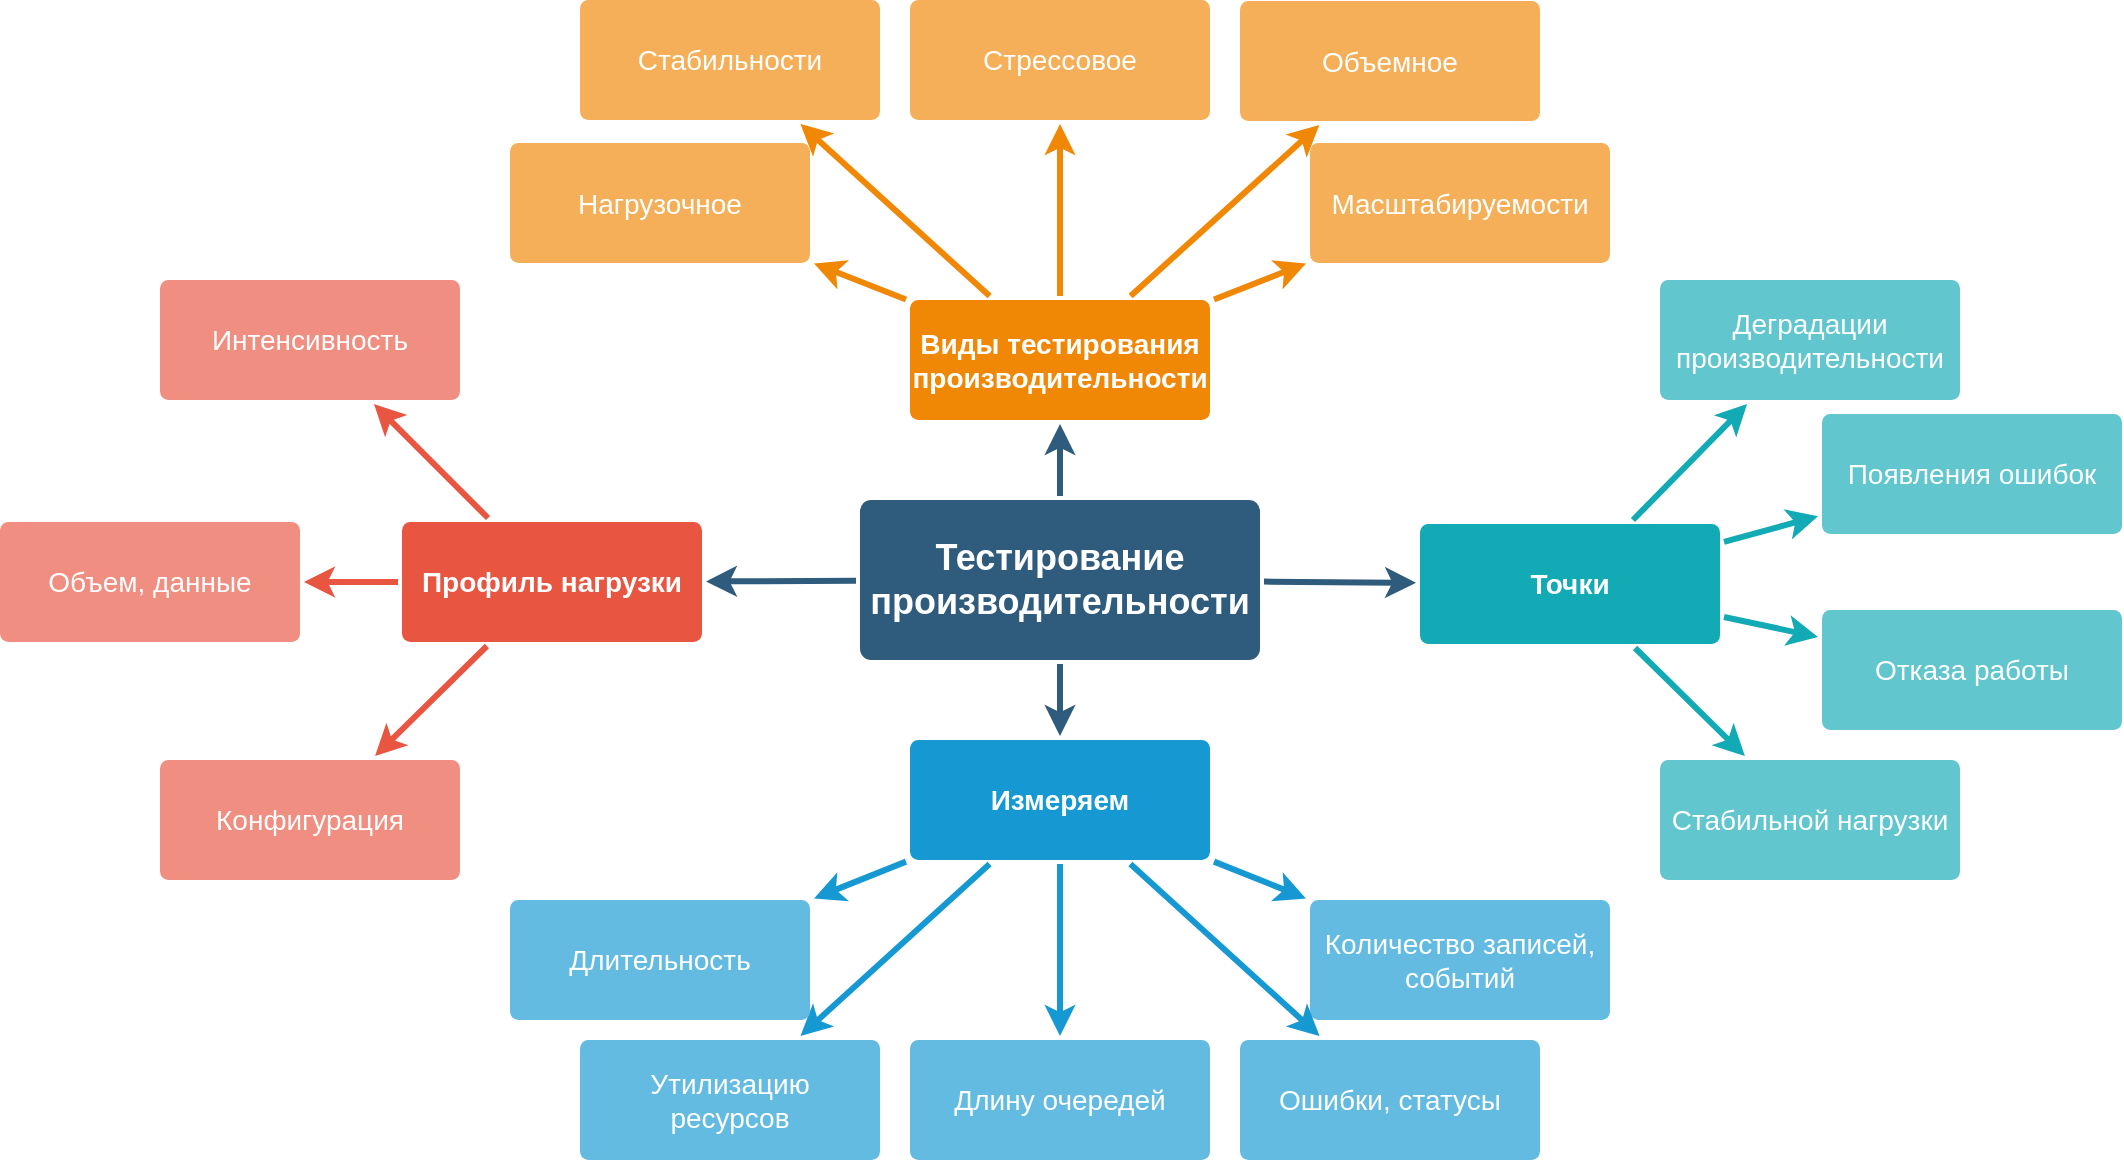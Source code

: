 <mxfile version="10.6.1" type="device"><diagram id="6a731a19-8d31-9384-78a2-239565b7b9f0" name="Page-1"><mxGraphModel dx="1640" dy="896" grid="1" gridSize="10" guides="1" tooltips="1" connect="1" arrows="1" fold="1" page="1" pageScale="1" pageWidth="1169" pageHeight="827" background="#ffffff" math="0" shadow="0"><root><mxCell id="0"/><mxCell id="1" parent="0"/><mxCell id="1745" value="" style="edgeStyle=none;rounded=0;jumpStyle=none;html=1;shadow=0;labelBackgroundColor=none;startArrow=none;startFill=0;endArrow=classic;endFill=1;jettySize=auto;orthogonalLoop=1;strokeColor=#2F5B7C;strokeWidth=3;fontFamily=Helvetica;fontSize=16;fontColor=#23445D;spacing=5;" parent="1" source="1749" target="1764" edge="1"><mxGeometry relative="1" as="geometry"/></mxCell><mxCell id="1746" value="" style="edgeStyle=none;rounded=0;jumpStyle=none;html=1;shadow=0;labelBackgroundColor=none;startArrow=none;startFill=0;endArrow=classic;endFill=1;jettySize=auto;orthogonalLoop=1;strokeColor=#2F5B7C;strokeWidth=3;fontFamily=Helvetica;fontSize=16;fontColor=#23445D;spacing=5;" parent="1" source="1749" target="1771" edge="1"><mxGeometry relative="1" as="geometry"/></mxCell><mxCell id="1747" value="" style="edgeStyle=none;rounded=0;jumpStyle=none;html=1;shadow=0;labelBackgroundColor=none;startArrow=none;startFill=0;endArrow=classic;endFill=1;jettySize=auto;orthogonalLoop=1;strokeColor=#2F5B7C;strokeWidth=3;fontFamily=Helvetica;fontSize=16;fontColor=#23445D;spacing=5;" parent="1" source="1749" target="1760" edge="1"><mxGeometry relative="1" as="geometry"/></mxCell><mxCell id="1748" value="" style="edgeStyle=none;rounded=0;jumpStyle=none;html=1;shadow=0;labelBackgroundColor=none;startArrow=none;startFill=0;endArrow=classic;endFill=1;jettySize=auto;orthogonalLoop=1;strokeColor=#2F5B7C;strokeWidth=3;fontFamily=Helvetica;fontSize=16;fontColor=#23445D;spacing=5;" parent="1" source="1749" target="1753" edge="1"><mxGeometry relative="1" as="geometry"/></mxCell><mxCell id="1749" value="Тестирование производительности" style="rounded=1;whiteSpace=wrap;html=1;shadow=0;labelBackgroundColor=none;strokeColor=none;strokeWidth=3;fillColor=#2F5B7C;fontFamily=Helvetica;fontSize=18;fontColor=#FFFFFF;align=center;fontStyle=1;spacing=5;arcSize=7;perimeterSpacing=2;" parent="1" vertex="1"><mxGeometry x="480" y="360" width="200" height="80" as="geometry"/></mxCell><mxCell id="REgTs0ihmnNM-v0ZFbmJ-1795" value="" style="group" vertex="1" connectable="0" parent="1"><mxGeometry x="305" y="480" width="550" height="210" as="geometry"/></mxCell><mxCell id="1760" value="Измеряем" style="rounded=1;whiteSpace=wrap;html=1;shadow=0;labelBackgroundColor=none;strokeColor=none;strokeWidth=3;fillColor=#1699d3;fontFamily=Helvetica;fontSize=14;fontColor=#FFFFFF;align=center;spacing=5;fontStyle=1;arcSize=7;perimeterSpacing=2;" parent="REgTs0ihmnNM-v0ZFbmJ-1795" vertex="1"><mxGeometry x="200" width="150" height="60" as="geometry"/></mxCell><mxCell id="1761" value="Количество записей, событий" style="rounded=1;whiteSpace=wrap;html=1;shadow=0;labelBackgroundColor=none;strokeColor=none;strokeWidth=3;fillColor=#64bbe2;fontFamily=Helvetica;fontSize=14;fontColor=#FFFFFF;align=center;spacing=5;arcSize=7;perimeterSpacing=2;" parent="REgTs0ihmnNM-v0ZFbmJ-1795" vertex="1"><mxGeometry x="400" y="80" width="150" height="60" as="geometry"/></mxCell><mxCell id="1759" value="" style="edgeStyle=none;rounded=0;jumpStyle=none;html=1;shadow=0;labelBackgroundColor=none;startArrow=none;startFill=0;endArrow=classic;endFill=1;jettySize=auto;orthogonalLoop=1;strokeColor=#1699D3;strokeWidth=3;fontFamily=Helvetica;fontSize=14;fontColor=#FFFFFF;spacing=5;" parent="REgTs0ihmnNM-v0ZFbmJ-1795" source="1760" target="1761" edge="1"><mxGeometry relative="1" as="geometry"/></mxCell><mxCell id="1762" value="Утилизацию ресурсов" style="rounded=1;whiteSpace=wrap;html=1;shadow=0;labelBackgroundColor=none;strokeColor=none;strokeWidth=3;fillColor=#64bbe2;fontFamily=Helvetica;fontSize=14;fontColor=#FFFFFF;align=center;spacing=5;arcSize=7;perimeterSpacing=2;" parent="REgTs0ihmnNM-v0ZFbmJ-1795" vertex="1"><mxGeometry x="35" y="150" width="150" height="60" as="geometry"/></mxCell><mxCell id="1758" value="" style="edgeStyle=none;rounded=0;jumpStyle=none;html=1;shadow=0;labelBackgroundColor=none;startArrow=none;startFill=0;endArrow=classic;endFill=1;jettySize=auto;orthogonalLoop=1;strokeColor=#1699D3;strokeWidth=3;fontFamily=Helvetica;fontSize=14;fontColor=#FFFFFF;spacing=5;" parent="REgTs0ihmnNM-v0ZFbmJ-1795" source="1760" target="1762" edge="1"><mxGeometry relative="1" as="geometry"/></mxCell><mxCell id="1763" value="Длительность" style="rounded=1;whiteSpace=wrap;html=1;shadow=0;labelBackgroundColor=none;strokeColor=none;strokeWidth=3;fillColor=#64bbe2;fontFamily=Helvetica;fontSize=14;fontColor=#FFFFFF;align=center;spacing=5;arcSize=7;perimeterSpacing=2;" parent="REgTs0ihmnNM-v0ZFbmJ-1795" vertex="1"><mxGeometry y="80" width="150" height="60" as="geometry"/></mxCell><mxCell id="1757" value="" style="edgeStyle=none;rounded=0;jumpStyle=none;html=1;shadow=0;labelBackgroundColor=none;startArrow=none;startFill=0;endArrow=classic;endFill=1;jettySize=auto;orthogonalLoop=1;strokeColor=#1699D3;strokeWidth=3;fontFamily=Helvetica;fontSize=14;fontColor=#FFFFFF;spacing=5;" parent="REgTs0ihmnNM-v0ZFbmJ-1795" source="1760" target="1763" edge="1"><mxGeometry relative="1" as="geometry"/></mxCell><mxCell id="REgTs0ihmnNM-v0ZFbmJ-1784" value="Длину очередей" style="rounded=1;whiteSpace=wrap;html=1;shadow=0;labelBackgroundColor=none;strokeColor=none;strokeWidth=3;fillColor=#64bbe2;fontFamily=Helvetica;fontSize=14;fontColor=#FFFFFF;align=center;spacing=5;arcSize=7;perimeterSpacing=2;" vertex="1" parent="REgTs0ihmnNM-v0ZFbmJ-1795"><mxGeometry x="200" y="150" width="150" height="60" as="geometry"/></mxCell><mxCell id="REgTs0ihmnNM-v0ZFbmJ-1785" style="edgeStyle=none;rounded=0;orthogonalLoop=1;jettySize=auto;html=1;strokeColor=#1699D3;strokeWidth=3;fontSize=14;" edge="1" parent="REgTs0ihmnNM-v0ZFbmJ-1795" source="1760" target="REgTs0ihmnNM-v0ZFbmJ-1784"><mxGeometry relative="1" as="geometry"/></mxCell><mxCell id="REgTs0ihmnNM-v0ZFbmJ-1786" value="Ошибки, статусы" style="rounded=1;whiteSpace=wrap;html=1;shadow=0;labelBackgroundColor=none;strokeColor=none;strokeWidth=3;fillColor=#64bbe2;fontFamily=Helvetica;fontSize=14;fontColor=#FFFFFF;align=center;spacing=5;arcSize=7;perimeterSpacing=2;" vertex="1" parent="REgTs0ihmnNM-v0ZFbmJ-1795"><mxGeometry x="365" y="150" width="150" height="60" as="geometry"/></mxCell><mxCell id="REgTs0ihmnNM-v0ZFbmJ-1787" style="edgeStyle=none;rounded=0;orthogonalLoop=1;jettySize=auto;html=1;strokeColor=#1699D3;strokeWidth=3;fontSize=14;" edge="1" parent="REgTs0ihmnNM-v0ZFbmJ-1795" source="1760" target="REgTs0ihmnNM-v0ZFbmJ-1786"><mxGeometry relative="1" as="geometry"/></mxCell><mxCell id="REgTs0ihmnNM-v0ZFbmJ-1800" value="" style="group" vertex="1" connectable="0" parent="1"><mxGeometry x="305" y="110" width="550" height="210" as="geometry"/></mxCell><mxCell id="1764" value="Виды тестирования производительности" style="rounded=1;whiteSpace=wrap;html=1;shadow=0;labelBackgroundColor=none;strokeColor=none;strokeWidth=3;fillColor=#F08705;fontFamily=Helvetica;fontSize=14;fontColor=#FFFFFF;align=center;spacing=5;fontStyle=1;arcSize=7;perimeterSpacing=2;" parent="REgTs0ihmnNM-v0ZFbmJ-1800" vertex="1"><mxGeometry x="200" y="150" width="150" height="60" as="geometry"/></mxCell><mxCell id="1765" value="Стрессовое&lt;br&gt;" style="rounded=1;whiteSpace=wrap;html=1;shadow=0;labelBackgroundColor=none;strokeColor=none;strokeWidth=3;fillColor=#f5af58;fontFamily=Helvetica;fontSize=14;fontColor=#FFFFFF;align=center;spacing=5;arcSize=7;perimeterSpacing=2;" parent="REgTs0ihmnNM-v0ZFbmJ-1800" vertex="1"><mxGeometry x="200" width="150" height="60" as="geometry"/></mxCell><mxCell id="1766" value="" style="edgeStyle=none;rounded=0;jumpStyle=none;html=1;shadow=0;labelBackgroundColor=none;startArrow=none;startFill=0;endArrow=classic;endFill=1;jettySize=auto;orthogonalLoop=1;strokeColor=#F08705;strokeWidth=3;fontFamily=Helvetica;fontSize=14;fontColor=#FFFFFF;spacing=5;" parent="REgTs0ihmnNM-v0ZFbmJ-1800" source="1764" target="1765" edge="1"><mxGeometry relative="1" as="geometry"/></mxCell><mxCell id="1767" value="Стабильности" style="rounded=1;whiteSpace=wrap;html=1;shadow=0;labelBackgroundColor=none;strokeColor=none;strokeWidth=3;fillColor=#f5af58;fontFamily=Helvetica;fontSize=14;fontColor=#FFFFFF;align=center;spacing=5;arcSize=7;perimeterSpacing=2;" parent="REgTs0ihmnNM-v0ZFbmJ-1800" vertex="1"><mxGeometry x="35" width="150" height="60" as="geometry"/></mxCell><mxCell id="1768" value="" style="edgeStyle=none;rounded=0;jumpStyle=none;html=1;shadow=0;labelBackgroundColor=none;startArrow=none;startFill=0;endArrow=classic;endFill=1;jettySize=auto;orthogonalLoop=1;strokeColor=#F08705;strokeWidth=3;fontFamily=Helvetica;fontSize=14;fontColor=#FFFFFF;spacing=5;" parent="REgTs0ihmnNM-v0ZFbmJ-1800" source="1764" target="1767" edge="1"><mxGeometry relative="1" as="geometry"/></mxCell><mxCell id="1769" value="Нагрузочное" style="rounded=1;whiteSpace=wrap;html=1;shadow=0;labelBackgroundColor=none;strokeColor=none;strokeWidth=3;fillColor=#f5af58;fontFamily=Helvetica;fontSize=14;fontColor=#FFFFFF;align=center;spacing=5;arcSize=7;perimeterSpacing=2;" parent="REgTs0ihmnNM-v0ZFbmJ-1800" vertex="1"><mxGeometry y="71.5" width="150" height="60" as="geometry"/></mxCell><mxCell id="1770" value="" style="edgeStyle=none;rounded=0;jumpStyle=none;html=1;shadow=0;labelBackgroundColor=none;startArrow=none;startFill=0;endArrow=classic;endFill=1;jettySize=auto;orthogonalLoop=1;strokeColor=#F08705;strokeWidth=3;fontFamily=Helvetica;fontSize=14;fontColor=#FFFFFF;spacing=5;" parent="REgTs0ihmnNM-v0ZFbmJ-1800" source="1764" target="1769" edge="1"><mxGeometry relative="1" as="geometry"/></mxCell><mxCell id="REgTs0ihmnNM-v0ZFbmJ-1780" value="Объемное&lt;br&gt;" style="rounded=1;whiteSpace=wrap;html=1;shadow=0;labelBackgroundColor=none;strokeColor=none;strokeWidth=3;fillColor=#f5af58;fontFamily=Helvetica;fontSize=14;fontColor=#FFFFFF;align=center;spacing=5;arcSize=7;perimeterSpacing=2;" vertex="1" parent="REgTs0ihmnNM-v0ZFbmJ-1800"><mxGeometry x="365" y="0.5" width="150" height="60" as="geometry"/></mxCell><mxCell id="REgTs0ihmnNM-v0ZFbmJ-1781" style="rounded=0;orthogonalLoop=1;jettySize=auto;html=1;strokeColor=#F08705;strokeWidth=3;" edge="1" parent="REgTs0ihmnNM-v0ZFbmJ-1800" source="1764" target="REgTs0ihmnNM-v0ZFbmJ-1780"><mxGeometry relative="1" as="geometry"/></mxCell><mxCell id="REgTs0ihmnNM-v0ZFbmJ-1782" value="Масштабируемости&lt;br&gt;" style="rounded=1;whiteSpace=wrap;html=1;shadow=0;labelBackgroundColor=none;strokeColor=none;strokeWidth=3;fillColor=#f5af58;fontFamily=Helvetica;fontSize=14;fontColor=#FFFFFF;align=center;spacing=5;arcSize=7;perimeterSpacing=2;" vertex="1" parent="REgTs0ihmnNM-v0ZFbmJ-1800"><mxGeometry x="400" y="71.5" width="150" height="60" as="geometry"/></mxCell><mxCell id="REgTs0ihmnNM-v0ZFbmJ-1783" style="edgeStyle=none;rounded=0;orthogonalLoop=1;jettySize=auto;html=1;strokeColor=#F08705;strokeWidth=3;" edge="1" parent="REgTs0ihmnNM-v0ZFbmJ-1800" source="1764" target="REgTs0ihmnNM-v0ZFbmJ-1782"><mxGeometry relative="1" as="geometry"/></mxCell><mxCell id="REgTs0ihmnNM-v0ZFbmJ-1801" value="" style="group" vertex="1" connectable="0" parent="1"><mxGeometry x="50" y="250" width="351" height="300" as="geometry"/></mxCell><mxCell id="1753" value="Профиль нагрузки" style="rounded=1;whiteSpace=wrap;html=1;shadow=0;labelBackgroundColor=none;strokeColor=none;strokeWidth=3;fillColor=#e85642;fontFamily=Helvetica;fontSize=14;fontColor=#FFFFFF;align=center;spacing=5;fontStyle=1;arcSize=7;perimeterSpacing=2;" parent="REgTs0ihmnNM-v0ZFbmJ-1801" vertex="1"><mxGeometry x="201" y="121" width="150" height="60" as="geometry"/></mxCell><mxCell id="1754" value="Конфигурация" style="rounded=1;whiteSpace=wrap;html=1;shadow=0;labelBackgroundColor=none;strokeColor=none;strokeWidth=3;fillColor=#f08e81;fontFamily=Helvetica;fontSize=14;fontColor=#FFFFFF;align=center;spacing=5;fontStyle=0;arcSize=7;perimeterSpacing=2;" parent="REgTs0ihmnNM-v0ZFbmJ-1801" vertex="1"><mxGeometry x="80" y="240" width="150" height="60" as="geometry"/></mxCell><mxCell id="1752" value="" style="edgeStyle=none;rounded=1;jumpStyle=none;html=1;shadow=0;labelBackgroundColor=none;startArrow=none;startFill=0;jettySize=auto;orthogonalLoop=1;strokeColor=#E85642;strokeWidth=3;fontFamily=Helvetica;fontSize=14;fontColor=#FFFFFF;spacing=5;fontStyle=1;fillColor=#b0e3e6;" parent="REgTs0ihmnNM-v0ZFbmJ-1801" source="1753" target="1754" edge="1"><mxGeometry relative="1" as="geometry"/></mxCell><mxCell id="1755" value="Объем, данные" style="rounded=1;whiteSpace=wrap;html=1;shadow=0;labelBackgroundColor=none;strokeColor=none;strokeWidth=3;fillColor=#f08e81;fontFamily=Helvetica;fontSize=14;fontColor=#FFFFFF;align=center;spacing=5;fontStyle=0;arcSize=7;perimeterSpacing=2;" parent="REgTs0ihmnNM-v0ZFbmJ-1801" vertex="1"><mxGeometry y="121" width="150" height="60" as="geometry"/></mxCell><mxCell id="1751" value="" style="edgeStyle=none;rounded=1;jumpStyle=none;html=1;shadow=0;labelBackgroundColor=none;startArrow=none;startFill=0;jettySize=auto;orthogonalLoop=1;strokeColor=#E85642;strokeWidth=3;fontFamily=Helvetica;fontSize=14;fontColor=#FFFFFF;spacing=5;fontStyle=1;fillColor=#b0e3e6;" parent="REgTs0ihmnNM-v0ZFbmJ-1801" source="1753" target="1755" edge="1"><mxGeometry relative="1" as="geometry"/></mxCell><mxCell id="1756" value="Интенсивность" style="rounded=1;whiteSpace=wrap;html=1;shadow=0;labelBackgroundColor=none;strokeColor=none;strokeWidth=3;fillColor=#f08e81;fontFamily=Helvetica;fontSize=14;fontColor=#FFFFFF;align=center;spacing=5;fontStyle=0;arcSize=7;perimeterSpacing=2;" parent="REgTs0ihmnNM-v0ZFbmJ-1801" vertex="1"><mxGeometry x="80" width="150" height="60" as="geometry"/></mxCell><mxCell id="1750" value="" style="edgeStyle=none;rounded=1;jumpStyle=none;html=1;shadow=0;labelBackgroundColor=none;startArrow=none;startFill=0;jettySize=auto;orthogonalLoop=1;strokeColor=#E85642;strokeWidth=3;fontFamily=Helvetica;fontSize=14;fontColor=#FFFFFF;spacing=5;fontStyle=1;fillColor=#b0e3e6;" parent="REgTs0ihmnNM-v0ZFbmJ-1801" source="1753" target="1756" edge="1"><mxGeometry relative="1" as="geometry"/></mxCell><mxCell id="REgTs0ihmnNM-v0ZFbmJ-1802" value="" style="group" vertex="1" connectable="0" parent="1"><mxGeometry x="760" y="250" width="351" height="300" as="geometry"/></mxCell><mxCell id="1771" value="Точки" style="rounded=1;whiteSpace=wrap;html=1;shadow=0;labelBackgroundColor=none;strokeColor=none;strokeWidth=3;fillColor=#12aab5;fontFamily=Helvetica;fontSize=14;fontColor=#FFFFFF;align=center;spacing=5;fontStyle=1;arcSize=7;perimeterSpacing=2;" parent="REgTs0ihmnNM-v0ZFbmJ-1802" vertex="1"><mxGeometry y="122.0" width="150" height="60" as="geometry"/></mxCell><mxCell id="1772" value="Стабильной нагрузки" style="rounded=1;whiteSpace=wrap;html=1;shadow=0;labelBackgroundColor=none;strokeColor=none;strokeWidth=3;fillColor=#61c6ce;fontFamily=Helvetica;fontSize=14;fontColor=#FFFFFF;align=center;spacing=5;fontStyle=0;arcSize=7;perimeterSpacing=2;" parent="REgTs0ihmnNM-v0ZFbmJ-1802" vertex="1"><mxGeometry x="120" y="240" width="150" height="60" as="geometry"/></mxCell><mxCell id="1773" value="" style="edgeStyle=none;rounded=1;jumpStyle=none;html=1;shadow=0;labelBackgroundColor=none;startArrow=none;startFill=0;jettySize=auto;orthogonalLoop=1;strokeColor=#12AAB5;strokeWidth=3;fontFamily=Helvetica;fontSize=14;fontColor=#FFFFFF;spacing=5;fontStyle=1;fillColor=#b0e3e6;" parent="REgTs0ihmnNM-v0ZFbmJ-1802" source="1771" target="1772" edge="1"><mxGeometry relative="1" as="geometry"/></mxCell><mxCell id="1774" value="Отказа работы" style="rounded=1;whiteSpace=wrap;html=1;shadow=0;labelBackgroundColor=none;strokeColor=none;strokeWidth=3;fillColor=#61c6ce;fontFamily=Helvetica;fontSize=14;fontColor=#FFFFFF;align=center;spacing=5;fontStyle=0;arcSize=7;perimeterSpacing=2;" parent="REgTs0ihmnNM-v0ZFbmJ-1802" vertex="1"><mxGeometry x="201" y="165" width="150" height="60" as="geometry"/></mxCell><mxCell id="1775" value="" style="edgeStyle=none;rounded=1;jumpStyle=none;html=1;shadow=0;labelBackgroundColor=none;startArrow=none;startFill=0;jettySize=auto;orthogonalLoop=1;strokeColor=#12AAB5;strokeWidth=3;fontFamily=Helvetica;fontSize=14;fontColor=#FFFFFF;spacing=5;fontStyle=1;fillColor=#b0e3e6;" parent="REgTs0ihmnNM-v0ZFbmJ-1802" source="1771" target="1774" edge="1"><mxGeometry relative="1" as="geometry"/></mxCell><mxCell id="1776" value="Появления ошибок" style="rounded=1;whiteSpace=wrap;html=1;shadow=0;labelBackgroundColor=none;strokeColor=none;strokeWidth=3;fillColor=#61c6ce;fontFamily=Helvetica;fontSize=14;fontColor=#FFFFFF;align=center;spacing=5;fontStyle=0;arcSize=7;perimeterSpacing=2;" parent="REgTs0ihmnNM-v0ZFbmJ-1802" vertex="1"><mxGeometry x="201" y="67" width="150" height="60" as="geometry"/></mxCell><mxCell id="1777" value="" style="edgeStyle=none;rounded=1;jumpStyle=none;html=1;shadow=0;labelBackgroundColor=none;startArrow=none;startFill=0;jettySize=auto;orthogonalLoop=1;strokeColor=#12AAB5;strokeWidth=3;fontFamily=Helvetica;fontSize=14;fontColor=#FFFFFF;spacing=5;fontStyle=1;fillColor=#b0e3e6;" parent="REgTs0ihmnNM-v0ZFbmJ-1802" source="1771" target="1776" edge="1"><mxGeometry relative="1" as="geometry"/></mxCell><mxCell id="1778" value="Деградации производительности" style="rounded=1;whiteSpace=wrap;html=1;shadow=0;labelBackgroundColor=none;strokeColor=none;strokeWidth=3;fillColor=#61c6ce;fontFamily=Helvetica;fontSize=14;fontColor=#FFFFFF;align=center;spacing=5;fontStyle=0;arcSize=7;perimeterSpacing=2;" parent="REgTs0ihmnNM-v0ZFbmJ-1802" vertex="1"><mxGeometry x="120" width="150" height="60" as="geometry"/></mxCell><mxCell id="1779" value="" style="edgeStyle=none;rounded=1;jumpStyle=none;html=1;shadow=0;labelBackgroundColor=none;startArrow=none;startFill=0;jettySize=auto;orthogonalLoop=1;strokeColor=#12AAB5;strokeWidth=3;fontFamily=Helvetica;fontSize=14;fontColor=#FFFFFF;spacing=5;fontStyle=1;fillColor=#b0e3e6;" parent="REgTs0ihmnNM-v0ZFbmJ-1802" source="1771" target="1778" edge="1"><mxGeometry relative="1" as="geometry"/></mxCell></root></mxGraphModel></diagram></mxfile>